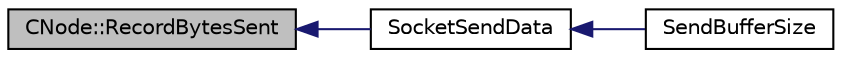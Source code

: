 digraph "CNode::RecordBytesSent"
{
  edge [fontname="Helvetica",fontsize="10",labelfontname="Helvetica",labelfontsize="10"];
  node [fontname="Helvetica",fontsize="10",shape=record];
  rankdir="LR";
  Node235 [label="CNode::RecordBytesSent",height=0.2,width=0.4,color="black", fillcolor="grey75", style="filled", fontcolor="black"];
  Node235 -> Node236 [dir="back",color="midnightblue",fontsize="10",style="solid",fontname="Helvetica"];
  Node236 [label="SocketSendData",height=0.2,width=0.4,color="black", fillcolor="white", style="filled",URL="$d7/d97/net_8h.html#aff6b7f2f213ce1e8d3aea65c41c99cb8"];
  Node236 -> Node237 [dir="back",color="midnightblue",fontsize="10",style="solid",fontname="Helvetica"];
  Node237 [label="SendBufferSize",height=0.2,width=0.4,color="black", fillcolor="white", style="filled",URL="$d7/d97/net_8h.html#a13f289d6233bd32b78a38793f76bdccb"];
}
